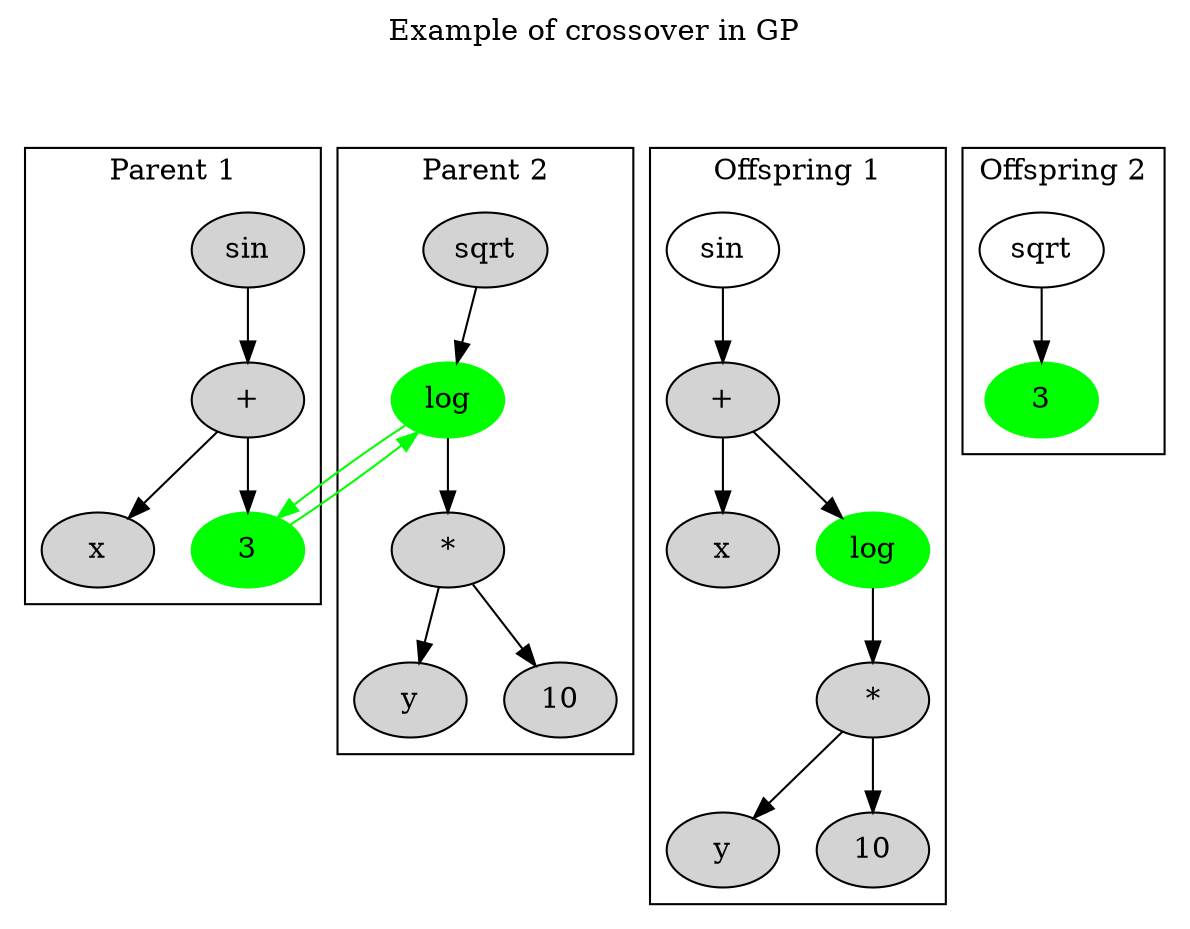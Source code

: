 digraph G {
label="Example of crossover in GP"
labelloc="t"

subgraph cluster0  {
  label="Parent 1";
  node [style=filled];
  sin1 -> plus_1;
  plus_1 -> x_1;
  plus_1 -> v3_1;
}

subgraph cluster1 {
  label="Parent 2";
  node [style=filled];
  sqrt1 -> log1;
  log1 -> times_1;
  times_1 -> y_1;
  times_1 -> v10_1;
 }

start [style=invis]
start -> sin1 [style=invis];
start -> sqrt1 [style=invis];
start -> sin_2 [style=invis];
start -> sqrt_2 [style=invis];

sqrt1 [label="sqrt"]
sin1 [label="sin"]
log1 [color=green label="log"]
v3_1  [color=green label="3"]
plus_1 [label="+"]
times_1 [label="*"]
x_1 [label="x"]
y_1 [label="y"]
v10_1 [label="10"]

v3_1 -> log1 [color=green];
log1 -> v3_1 [color=green];



subgraph cluster2  {
  label="Offspring 1";
  node [style=filled];
  sin_2 -> plus_2;
  plus_2 -> x_2;
  plus_2 -> log_2;
  log_2 -> times_2;
  times_2 -> y_2;
  times_2 -> v10_2;
}

subgraph cluster3 {
  label="Offspring 2";
  node [style=filled];
  sqrt_2 -> v3_2;
 }

sqrt_2 [label="sqrt"]
sin_2 [label="sin"]
log_2 [color=green label="log"]
v3_2  [color=green label="3"]
plus_2 [label="+"]
times_2 [label="*"]
x_2 [label="x"]
y_2 [label="y"]
v10_2 [label="10"]

}